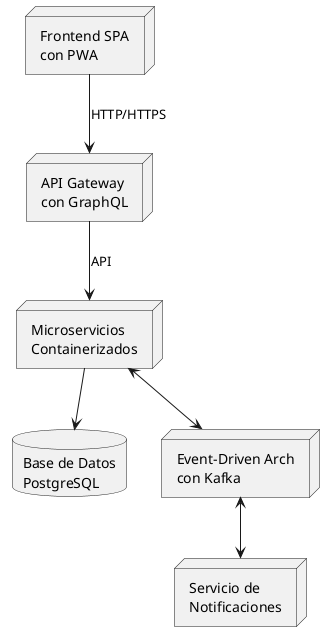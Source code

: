 @startuml
skinparam monochrome true

node "Microservicios\nContainerizados" as micro
node "API Gateway\ncon GraphQL" as api
node "Frontend SPA\ncon PWA" as front
database "Base de Datos\nPostgreSQL" as db
node "Event-Driven Arch\ncon Kafka" as kafka
node "Servicio de\nNotificaciones" as notif

api --> micro : API
front --> api : HTTP/HTTPS
micro --> db
micro <--> kafka
kafka <--> notif
@enduml